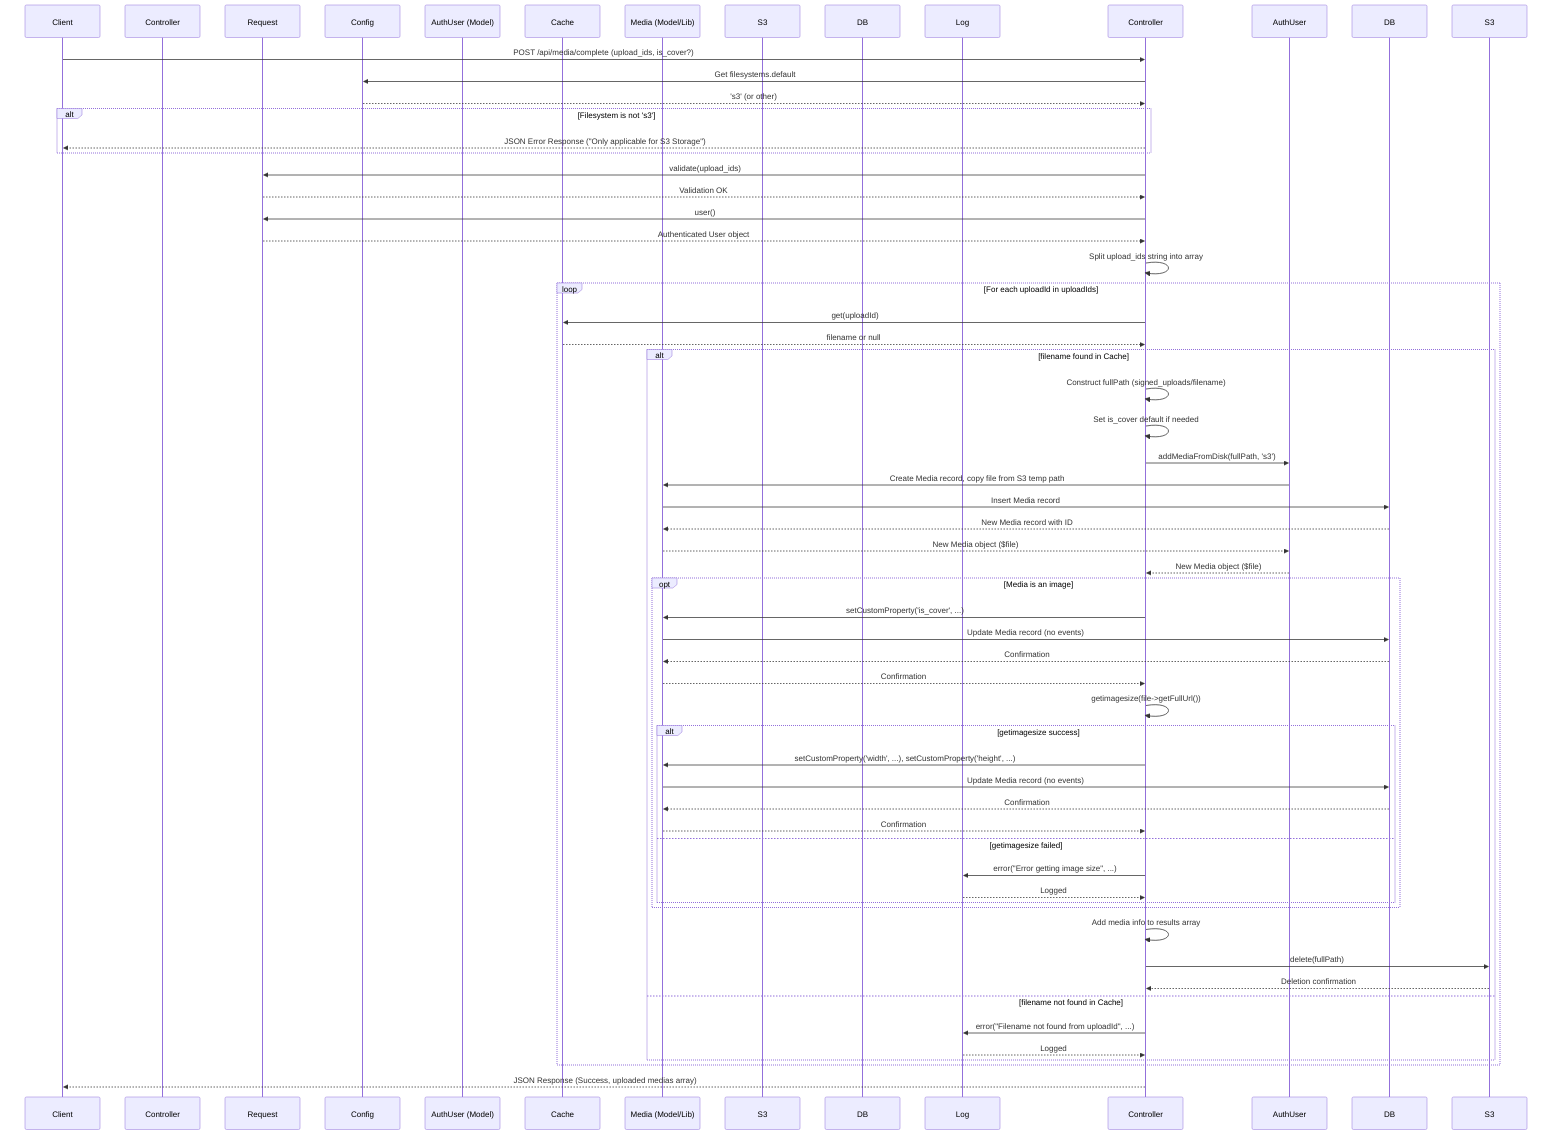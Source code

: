 sequenceDiagram
    participant Client
    participant MediaController as Controller
    participant Request
    participant Config
    participant User as AuthUser (Model)
    participant Cache
    participant Media as Media (Model/Lib)
    participant Storage as S3
    participant Database as DB
    participant Log

    Client->>Controller: POST /api/media/complete (upload_ids, is_cover?)
    Controller->>Config: Get filesystems.default
    Config-->>Controller: 's3' (or other)
    alt Filesystem is not 's3'
        Controller-->>Client: JSON Error Response ("Only applicable for S3 Storage")
    end
    Controller->>Request: validate(upload_ids)
    Request-->>Controller: Validation OK
    Controller->>Request: user()
    Request-->>Controller: Authenticated User object
    Controller->>Controller: Split upload_ids string into array
    loop For each uploadId in uploadIds
        Controller->>Cache: get(uploadId)
        Cache-->>Controller: filename or null
        alt filename found in Cache
            Controller->>Controller: Construct fullPath (signed_uploads/filename)
            Controller->>Controller: Set is_cover default if needed
            Controller->>AuthUser: addMediaFromDisk(fullPath, 's3')
            AuthUser->>Media: Create Media record, copy file from S3 temp path
            Media->>DB: Insert Media record
            DB-->>Media: New Media record with ID
            Media-->>AuthUser: New Media object ($file)
            AuthUser-->>Controller: New Media object ($file)

            opt Media is an image
                Controller->>Media: setCustomProperty('is_cover', ...)
                Media->>DB: Update Media record (no events)
                DB-->>Media: Confirmation
                Media-->>Controller: Confirmation
                Controller->>Controller: getimagesize(file->getFullUrl())
                alt getimagesize success
                    Controller->>Media: setCustomProperty('width', ...), setCustomProperty('height', ...)
                    Media->>DB: Update Media record (no events)
                    DB-->>Media: Confirmation
                    Media-->>Controller: Confirmation
                else getimagesize failed
                    Controller->>Log: error("Error getting image size", ...)
                    Log-->>Controller: Logged
                end
            end
            Controller->>Controller: Add media info to results array
            Controller->>S3: delete(fullPath)
            S3-->>Controller: Deletion confirmation
        else filename not found in Cache
            Controller->>Log: error("Filename not found from uploadId", ...)
            Log-->>Controller: Logged
        end
    end
    Controller-->>Client: JSON Response (Success, uploaded medias array)